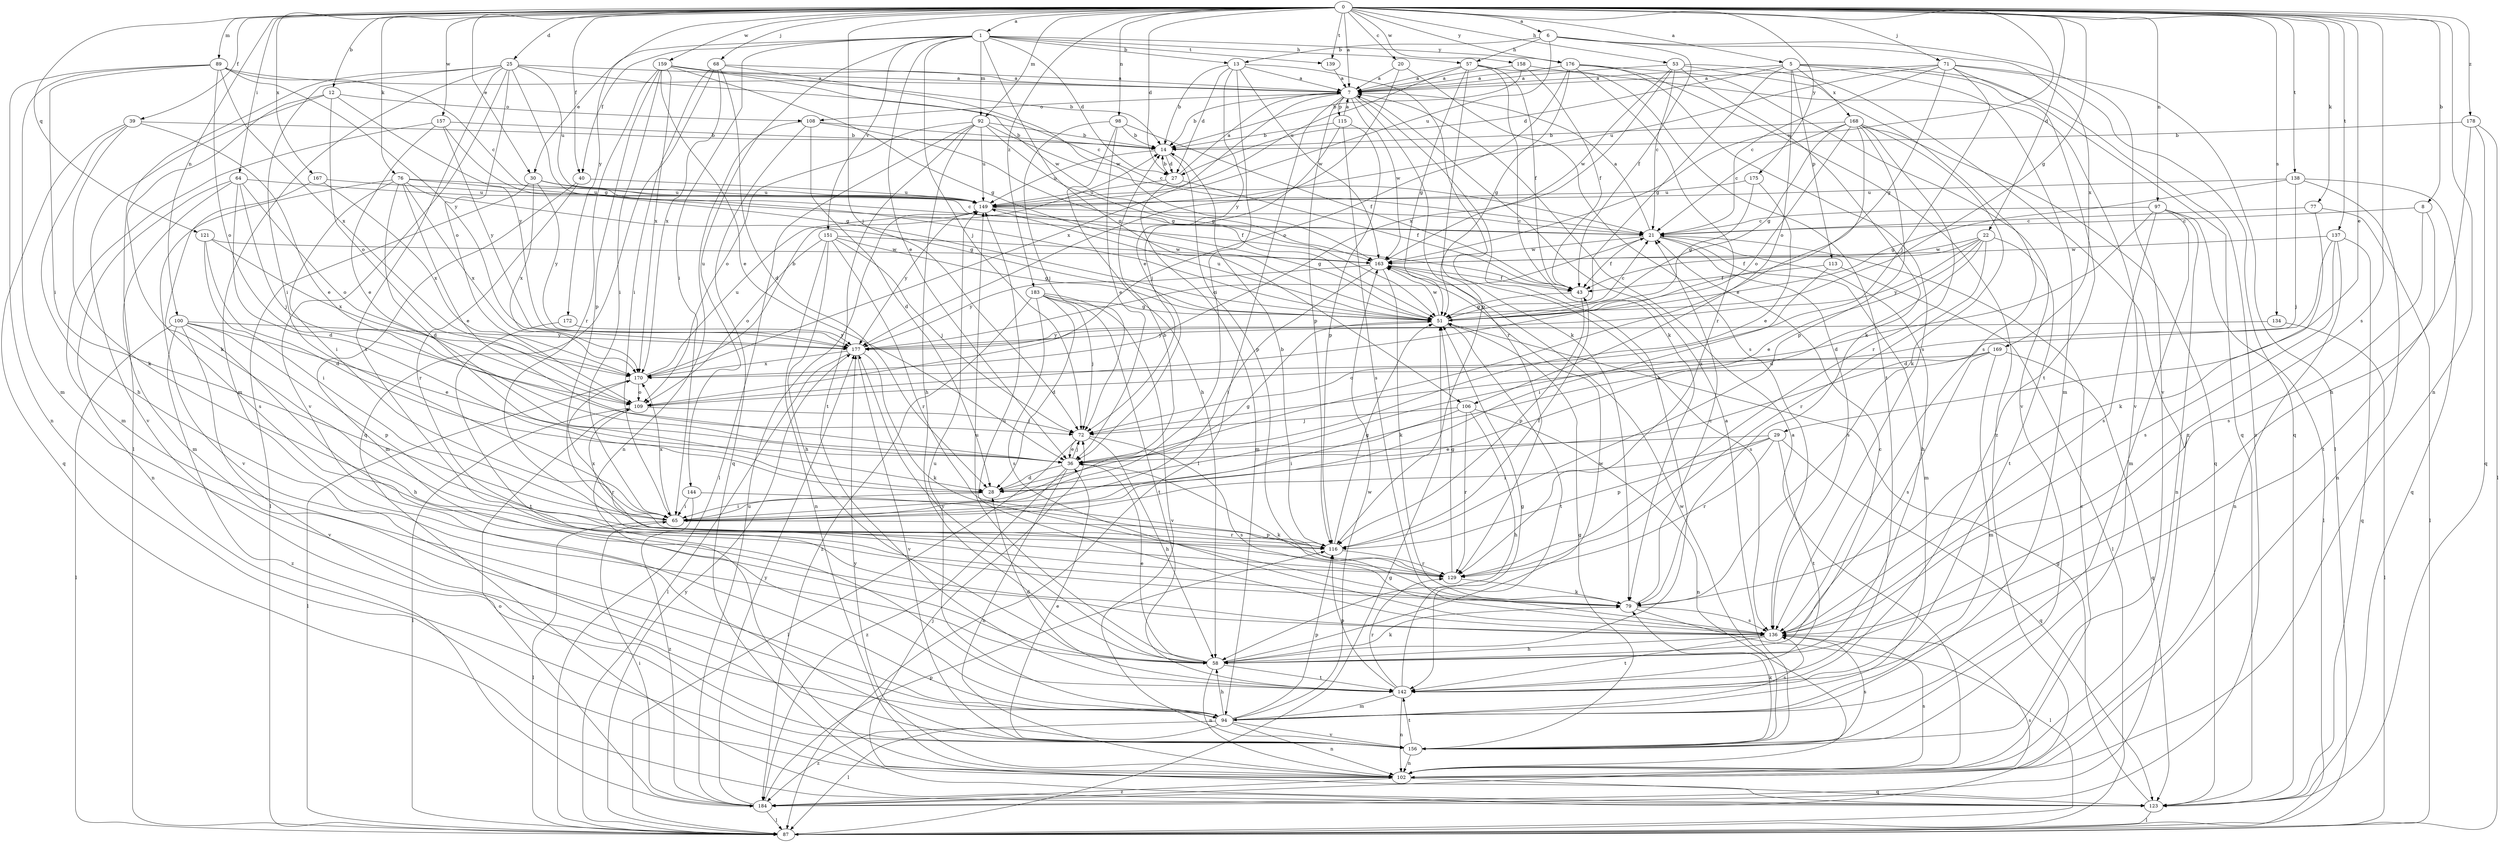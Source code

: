 strict digraph  {
0;
1;
5;
6;
7;
8;
12;
13;
14;
20;
21;
22;
25;
27;
28;
29;
30;
36;
39;
40;
43;
51;
53;
57;
58;
64;
65;
68;
71;
72;
76;
77;
79;
87;
89;
92;
94;
97;
98;
100;
102;
106;
108;
109;
113;
115;
116;
121;
123;
129;
134;
136;
137;
138;
139;
142;
144;
149;
151;
156;
157;
158;
159;
163;
167;
168;
169;
170;
172;
175;
176;
177;
178;
183;
184;
0 -> 1  [label=a];
0 -> 5  [label=a];
0 -> 6  [label=a];
0 -> 7  [label=a];
0 -> 8  [label=b];
0 -> 12  [label=b];
0 -> 20  [label=c];
0 -> 22  [label=d];
0 -> 25  [label=d];
0 -> 27  [label=d];
0 -> 29  [label=e];
0 -> 30  [label=e];
0 -> 39  [label=f];
0 -> 40  [label=f];
0 -> 51  [label=g];
0 -> 53  [label=h];
0 -> 64  [label=i];
0 -> 68  [label=j];
0 -> 71  [label=j];
0 -> 72  [label=j];
0 -> 76  [label=k];
0 -> 77  [label=k];
0 -> 89  [label=m];
0 -> 92  [label=m];
0 -> 97  [label=n];
0 -> 98  [label=n];
0 -> 100  [label=n];
0 -> 102  [label=n];
0 -> 121  [label=q];
0 -> 134  [label=s];
0 -> 136  [label=s];
0 -> 137  [label=t];
0 -> 138  [label=t];
0 -> 139  [label=t];
0 -> 157  [label=w];
0 -> 158  [label=w];
0 -> 159  [label=w];
0 -> 163  [label=w];
0 -> 167  [label=x];
0 -> 172  [label=y];
0 -> 175  [label=y];
0 -> 176  [label=y];
0 -> 178  [label=z];
0 -> 183  [label=z];
1 -> 13  [label=b];
1 -> 27  [label=d];
1 -> 30  [label=e];
1 -> 36  [label=e];
1 -> 40  [label=f];
1 -> 57  [label=h];
1 -> 65  [label=i];
1 -> 72  [label=j];
1 -> 92  [label=m];
1 -> 106  [label=o];
1 -> 139  [label=t];
1 -> 144  [label=u];
1 -> 151  [label=v];
1 -> 176  [label=y];
5 -> 7  [label=a];
5 -> 27  [label=d];
5 -> 51  [label=g];
5 -> 94  [label=m];
5 -> 106  [label=o];
5 -> 113  [label=p];
5 -> 123  [label=q];
5 -> 142  [label=t];
5 -> 168  [label=x];
6 -> 13  [label=b];
6 -> 43  [label=f];
6 -> 57  [label=h];
6 -> 149  [label=u];
6 -> 156  [label=v];
6 -> 169  [label=x];
7 -> 14  [label=b];
7 -> 58  [label=h];
7 -> 87  [label=l];
7 -> 108  [label=o];
7 -> 115  [label=p];
7 -> 116  [label=p];
7 -> 129  [label=r];
7 -> 163  [label=w];
7 -> 170  [label=x];
8 -> 21  [label=c];
8 -> 136  [label=s];
8 -> 142  [label=t];
12 -> 79  [label=k];
12 -> 108  [label=o];
12 -> 109  [label=o];
12 -> 156  [label=v];
12 -> 177  [label=y];
13 -> 7  [label=a];
13 -> 14  [label=b];
13 -> 27  [label=d];
13 -> 36  [label=e];
13 -> 65  [label=i];
13 -> 79  [label=k];
13 -> 163  [label=w];
14 -> 27  [label=d];
14 -> 116  [label=p];
14 -> 149  [label=u];
20 -> 7  [label=a];
20 -> 136  [label=s];
20 -> 177  [label=y];
21 -> 7  [label=a];
21 -> 43  [label=f];
21 -> 58  [label=h];
21 -> 94  [label=m];
21 -> 136  [label=s];
21 -> 163  [label=w];
22 -> 28  [label=d];
22 -> 36  [label=e];
22 -> 43  [label=f];
22 -> 129  [label=r];
22 -> 142  [label=t];
22 -> 163  [label=w];
22 -> 177  [label=y];
25 -> 7  [label=a];
25 -> 21  [label=c];
25 -> 51  [label=g];
25 -> 65  [label=i];
25 -> 87  [label=l];
25 -> 94  [label=m];
25 -> 109  [label=o];
25 -> 136  [label=s];
25 -> 149  [label=u];
25 -> 156  [label=v];
27 -> 7  [label=a];
27 -> 14  [label=b];
27 -> 43  [label=f];
27 -> 94  [label=m];
27 -> 149  [label=u];
28 -> 51  [label=g];
28 -> 65  [label=i];
29 -> 36  [label=e];
29 -> 65  [label=i];
29 -> 116  [label=p];
29 -> 123  [label=q];
29 -> 129  [label=r];
29 -> 142  [label=t];
30 -> 21  [label=c];
30 -> 87  [label=l];
30 -> 149  [label=u];
30 -> 170  [label=x];
30 -> 177  [label=y];
36 -> 28  [label=d];
36 -> 72  [label=j];
36 -> 79  [label=k];
36 -> 102  [label=n];
36 -> 184  [label=z];
39 -> 14  [label=b];
39 -> 36  [label=e];
39 -> 58  [label=h];
39 -> 79  [label=k];
39 -> 123  [label=q];
40 -> 94  [label=m];
40 -> 129  [label=r];
40 -> 149  [label=u];
43 -> 51  [label=g];
43 -> 116  [label=p];
51 -> 21  [label=c];
51 -> 142  [label=t];
51 -> 149  [label=u];
51 -> 163  [label=w];
51 -> 177  [label=y];
53 -> 7  [label=a];
53 -> 21  [label=c];
53 -> 79  [label=k];
53 -> 136  [label=s];
53 -> 163  [label=w];
53 -> 170  [label=x];
53 -> 184  [label=z];
57 -> 7  [label=a];
57 -> 43  [label=f];
57 -> 51  [label=g];
57 -> 79  [label=k];
57 -> 116  [label=p];
57 -> 142  [label=t];
57 -> 149  [label=u];
58 -> 21  [label=c];
58 -> 36  [label=e];
58 -> 79  [label=k];
58 -> 102  [label=n];
58 -> 142  [label=t];
58 -> 149  [label=u];
58 -> 163  [label=w];
58 -> 177  [label=y];
64 -> 28  [label=d];
64 -> 72  [label=j];
64 -> 94  [label=m];
64 -> 102  [label=n];
64 -> 109  [label=o];
64 -> 149  [label=u];
65 -> 14  [label=b];
65 -> 87  [label=l];
65 -> 116  [label=p];
65 -> 170  [label=x];
68 -> 7  [label=a];
68 -> 28  [label=d];
68 -> 65  [label=i];
68 -> 123  [label=q];
68 -> 163  [label=w];
68 -> 170  [label=x];
71 -> 7  [label=a];
71 -> 21  [label=c];
71 -> 51  [label=g];
71 -> 72  [label=j];
71 -> 87  [label=l];
71 -> 123  [label=q];
71 -> 149  [label=u];
71 -> 184  [label=z];
72 -> 36  [label=e];
72 -> 58  [label=h];
72 -> 87  [label=l];
72 -> 136  [label=s];
76 -> 28  [label=d];
76 -> 36  [label=e];
76 -> 43  [label=f];
76 -> 51  [label=g];
76 -> 65  [label=i];
76 -> 149  [label=u];
76 -> 156  [label=v];
76 -> 170  [label=x];
77 -> 21  [label=c];
77 -> 79  [label=k];
77 -> 87  [label=l];
79 -> 21  [label=c];
79 -> 87  [label=l];
79 -> 136  [label=s];
87 -> 51  [label=g];
87 -> 177  [label=y];
89 -> 7  [label=a];
89 -> 21  [label=c];
89 -> 65  [label=i];
89 -> 94  [label=m];
89 -> 102  [label=n];
89 -> 109  [label=o];
89 -> 170  [label=x];
89 -> 177  [label=y];
92 -> 14  [label=b];
92 -> 21  [label=c];
92 -> 51  [label=g];
92 -> 58  [label=h];
92 -> 87  [label=l];
92 -> 109  [label=o];
92 -> 142  [label=t];
92 -> 149  [label=u];
94 -> 58  [label=h];
94 -> 87  [label=l];
94 -> 102  [label=n];
94 -> 116  [label=p];
94 -> 136  [label=s];
94 -> 149  [label=u];
94 -> 156  [label=v];
94 -> 163  [label=w];
94 -> 184  [label=z];
97 -> 21  [label=c];
97 -> 28  [label=d];
97 -> 87  [label=l];
97 -> 94  [label=m];
97 -> 102  [label=n];
97 -> 136  [label=s];
98 -> 14  [label=b];
98 -> 36  [label=e];
98 -> 43  [label=f];
98 -> 58  [label=h];
98 -> 72  [label=j];
100 -> 36  [label=e];
100 -> 58  [label=h];
100 -> 87  [label=l];
100 -> 116  [label=p];
100 -> 156  [label=v];
100 -> 177  [label=y];
100 -> 184  [label=z];
102 -> 7  [label=a];
102 -> 21  [label=c];
102 -> 123  [label=q];
102 -> 136  [label=s];
102 -> 177  [label=y];
102 -> 184  [label=z];
106 -> 58  [label=h];
106 -> 65  [label=i];
106 -> 72  [label=j];
106 -> 102  [label=n];
106 -> 129  [label=r];
108 -> 14  [label=b];
108 -> 28  [label=d];
108 -> 51  [label=g];
108 -> 102  [label=n];
108 -> 123  [label=q];
109 -> 72  [label=j];
109 -> 87  [label=l];
109 -> 129  [label=r];
113 -> 43  [label=f];
113 -> 65  [label=i];
113 -> 87  [label=l];
115 -> 7  [label=a];
115 -> 14  [label=b];
115 -> 72  [label=j];
115 -> 116  [label=p];
115 -> 136  [label=s];
116 -> 14  [label=b];
116 -> 43  [label=f];
116 -> 51  [label=g];
116 -> 129  [label=r];
116 -> 170  [label=x];
121 -> 28  [label=d];
121 -> 65  [label=i];
121 -> 163  [label=w];
121 -> 170  [label=x];
123 -> 51  [label=g];
123 -> 72  [label=j];
123 -> 87  [label=l];
129 -> 51  [label=g];
129 -> 79  [label=k];
134 -> 87  [label=l];
134 -> 177  [label=y];
136 -> 58  [label=h];
136 -> 142  [label=t];
136 -> 149  [label=u];
137 -> 28  [label=d];
137 -> 102  [label=n];
137 -> 123  [label=q];
137 -> 136  [label=s];
137 -> 163  [label=w];
138 -> 51  [label=g];
138 -> 72  [label=j];
138 -> 102  [label=n];
138 -> 123  [label=q];
138 -> 149  [label=u];
139 -> 7  [label=a];
142 -> 28  [label=d];
142 -> 51  [label=g];
142 -> 94  [label=m];
142 -> 102  [label=n];
142 -> 116  [label=p];
142 -> 129  [label=r];
144 -> 65  [label=i];
144 -> 129  [label=r];
144 -> 184  [label=z];
149 -> 21  [label=c];
149 -> 51  [label=g];
149 -> 177  [label=y];
151 -> 51  [label=g];
151 -> 58  [label=h];
151 -> 72  [label=j];
151 -> 102  [label=n];
151 -> 109  [label=o];
151 -> 129  [label=r];
151 -> 163  [label=w];
156 -> 7  [label=a];
156 -> 36  [label=e];
156 -> 51  [label=g];
156 -> 79  [label=k];
156 -> 102  [label=n];
156 -> 136  [label=s];
156 -> 142  [label=t];
156 -> 163  [label=w];
157 -> 14  [label=b];
157 -> 36  [label=e];
157 -> 51  [label=g];
157 -> 94  [label=m];
157 -> 177  [label=y];
158 -> 7  [label=a];
158 -> 14  [label=b];
158 -> 43  [label=f];
158 -> 156  [label=v];
159 -> 7  [label=a];
159 -> 14  [label=b];
159 -> 36  [label=e];
159 -> 51  [label=g];
159 -> 65  [label=i];
159 -> 116  [label=p];
159 -> 129  [label=r];
159 -> 163  [label=w];
159 -> 170  [label=x];
163 -> 43  [label=f];
163 -> 65  [label=i];
163 -> 79  [label=k];
163 -> 136  [label=s];
163 -> 177  [label=y];
167 -> 136  [label=s];
167 -> 149  [label=u];
167 -> 170  [label=x];
168 -> 14  [label=b];
168 -> 21  [label=c];
168 -> 36  [label=e];
168 -> 51  [label=g];
168 -> 79  [label=k];
168 -> 109  [label=o];
168 -> 116  [label=p];
168 -> 123  [label=q];
168 -> 129  [label=r];
169 -> 94  [label=m];
169 -> 109  [label=o];
169 -> 123  [label=q];
169 -> 136  [label=s];
169 -> 170  [label=x];
170 -> 14  [label=b];
170 -> 87  [label=l];
170 -> 109  [label=o];
170 -> 149  [label=u];
172 -> 142  [label=t];
172 -> 177  [label=y];
175 -> 36  [label=e];
175 -> 51  [label=g];
175 -> 149  [label=u];
176 -> 7  [label=a];
176 -> 51  [label=g];
176 -> 109  [label=o];
176 -> 129  [label=r];
176 -> 136  [label=s];
176 -> 156  [label=v];
176 -> 184  [label=z];
177 -> 21  [label=c];
177 -> 79  [label=k];
177 -> 87  [label=l];
177 -> 156  [label=v];
177 -> 170  [label=x];
178 -> 14  [label=b];
178 -> 58  [label=h];
178 -> 87  [label=l];
178 -> 123  [label=q];
183 -> 28  [label=d];
183 -> 51  [label=g];
183 -> 72  [label=j];
183 -> 136  [label=s];
183 -> 142  [label=t];
183 -> 156  [label=v];
183 -> 184  [label=z];
184 -> 65  [label=i];
184 -> 87  [label=l];
184 -> 109  [label=o];
184 -> 116  [label=p];
184 -> 136  [label=s];
184 -> 149  [label=u];
184 -> 177  [label=y];
}
